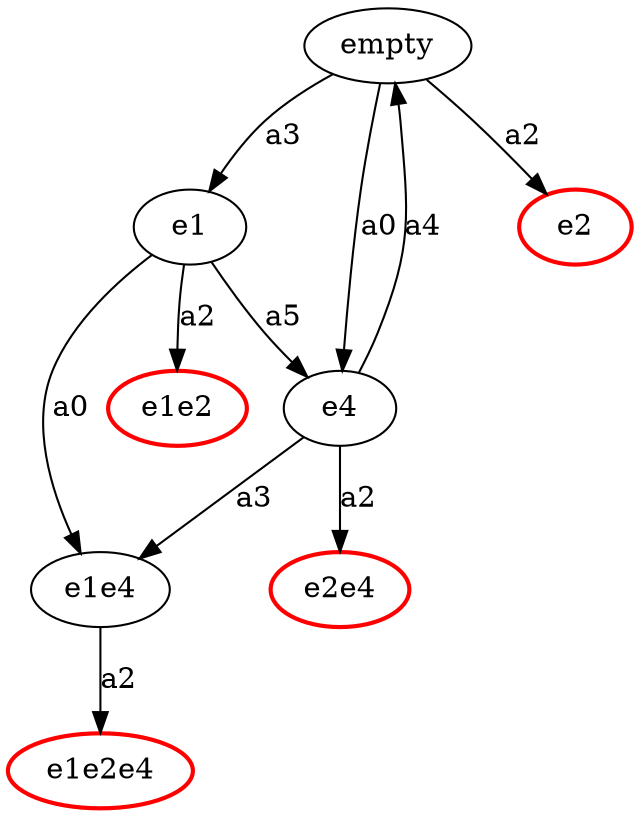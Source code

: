 strict digraph {
  empty -> e4 [label="a0", ];
  empty -> e2 [label="a1", ];
  empty -> e2 [label="a2", ];
  empty -> e1 [label="a3", ];
  e1 -> e1e4 [label="a0", ];
  e1 -> e1e2 [label="a1", ];
  e1 -> e1e2 [label="a2", ];
  e1 -> e4 [label="a5", ];
  e4 -> e2e4 [label="a1", ];
  e4 -> e2e4 [label="a2", ];
  e4 -> e1e4 [label="a3", ];
  e4 -> empty [label="a4", ];
  e1e4 -> e1e2e4 [label="a1", ];
  e1e4 -> e1e2e4 [label="a2", ];
  e1e2e4 [color=red, style=bold]
  e2e4 [color=red, style=bold]
  e1e2 [color=red, style=bold]
  e2 [color=red, style=bold]
}